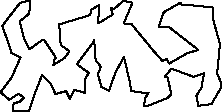 unitsize(0.001cm);
// 22381.5
draw((2995,264)--(2656,128));
draw((2656,128)--(2581,121));
draw((2581,121)--(2592,248));
draw((2592,248)--(2658,360));
draw((2658,360)--(2597,349));
draw((2597,349)--(2347,388));
draw((2347,388)--(2334,523));
draw((2334,523)--(2223,990));
draw((2223,990)--(2067,694));
draw((2067,694)--(1962,389));
draw((1962,389)--(1828,456));
draw((1828,456)--(1766,678));
draw((1766,678)--(1766,692));
draw((1766,692)--(1819,814));
draw((1819,814)--(1725,927));
draw((1725,927)--(1699,1294));
draw((1699,1294)--(1677,1238));
draw((1677,1238)--(1393,859));
draw((1393,859)--(1604,706));
draw((1604,706)--(1529,581));
draw((1529,581)--(1541,354));
draw((1541,354)--(1346,408));
draw((1346,408)--(1272,246));
draw((1272,246)--(1203,385));
draw((1203,385)--(1017,333));
draw((1017,333)--(931,512));
draw((931,512)--(781,670));
draw((781,670)--(634,294));
draw((634,294)--(547,25));
draw((547,25)--(264,36));
draw((264,36)--(278,165));
draw((278,165)--(387,199));
draw((387,199)--(460,267));
draw((460,267)--(366,339));
draw((366,339)--(202,233));
draw((202,233)--(47,363));
draw((47,363)--(240,619));
draw((240,619)--(401,980));
draw((401,980)--(235,1059));
draw((235,1059)--(241,1069));
draw((241,1069)--(80,1533));
draw((80,1533)--(149,1629));
draw((149,1629)--(394,1944));
draw((394,1944)--(571,1982));
draw((571,1982)--(555,1753));
draw((555,1753)--(386,1616));
draw((386,1616)--(464,1302));
draw((464,1302)--(555,1121));
draw((555,1121)--(778,1282));
draw((778,1282)--(811,1295));
draw((811,1295)--(1009,1001));
draw((1009,1001)--(1021,962));
draw((1021,962)--(997,942));
draw((997,942)--(981,848));
draw((981,848)--(1179,969));
draw((1179,969)--(1264,1090));
draw((1264,1090)--(1109,1196));
draw((1109,1196)--(1082,1561));
draw((1082,1561)--(1623,1723));
draw((1623,1723)--(1632,1742));
draw((1632,1742)--(1646,1817));
draw((1646,1817)--(1787,1902));
draw((1787,1902)--(1768,1578));
draw((1768,1578)--(2028,1736));
draw((2028,1736)--(1994,1852));
draw((1994,1852)--(2050,1833));
draw((2050,1833)--(2214,1977));
draw((2214,1977)--(2374,1944));
draw((2374,1944)--(2221,1578));
draw((2221,1578)--(2356,1568));
draw((2356,1568)--(2740,1101));
draw((2740,1101)--(2901,920));
draw((2901,920)--(2982,949));
draw((2982,949)--(3023,871));
draw((3023,871)--(3332,1049));
draw((3332,1049)--(3535,1112));
draw((3535,1112)--(3007,1524));
draw((3007,1524)--(2834,1512));
draw((2834,1512)--(2927,1777));
draw((2927,1777)--(3220,1945));
draw((3220,1945)--(3248,1906));
draw((3248,1906)--(3373,1902));
draw((3373,1902)--(3786,1862));
draw((3786,1862)--(3805,1619));
draw((3805,1619)--(3918,1217));
draw((3918,1217)--(3868,697));
draw((3868,697)--(3935,540));
draw((3935,540)--(3946,459));
draw((3946,459)--(3766,154));
draw((3766,154)--(3538,125));
draw((3538,125)--(3503,301));
draw((3503,301)--(3600,459));
draw((3600,459)--(3599,514));
draw((3599,514)--(3642,699));
draw((3642,699)--(3452,637));
draw((3452,637)--(3060,781));
draw((3060,781)--(2944,632));
draw((2944,632)--(2993,624));
draw((2993,624)--(3062,329));
draw((3062,329)--(2995,264));
